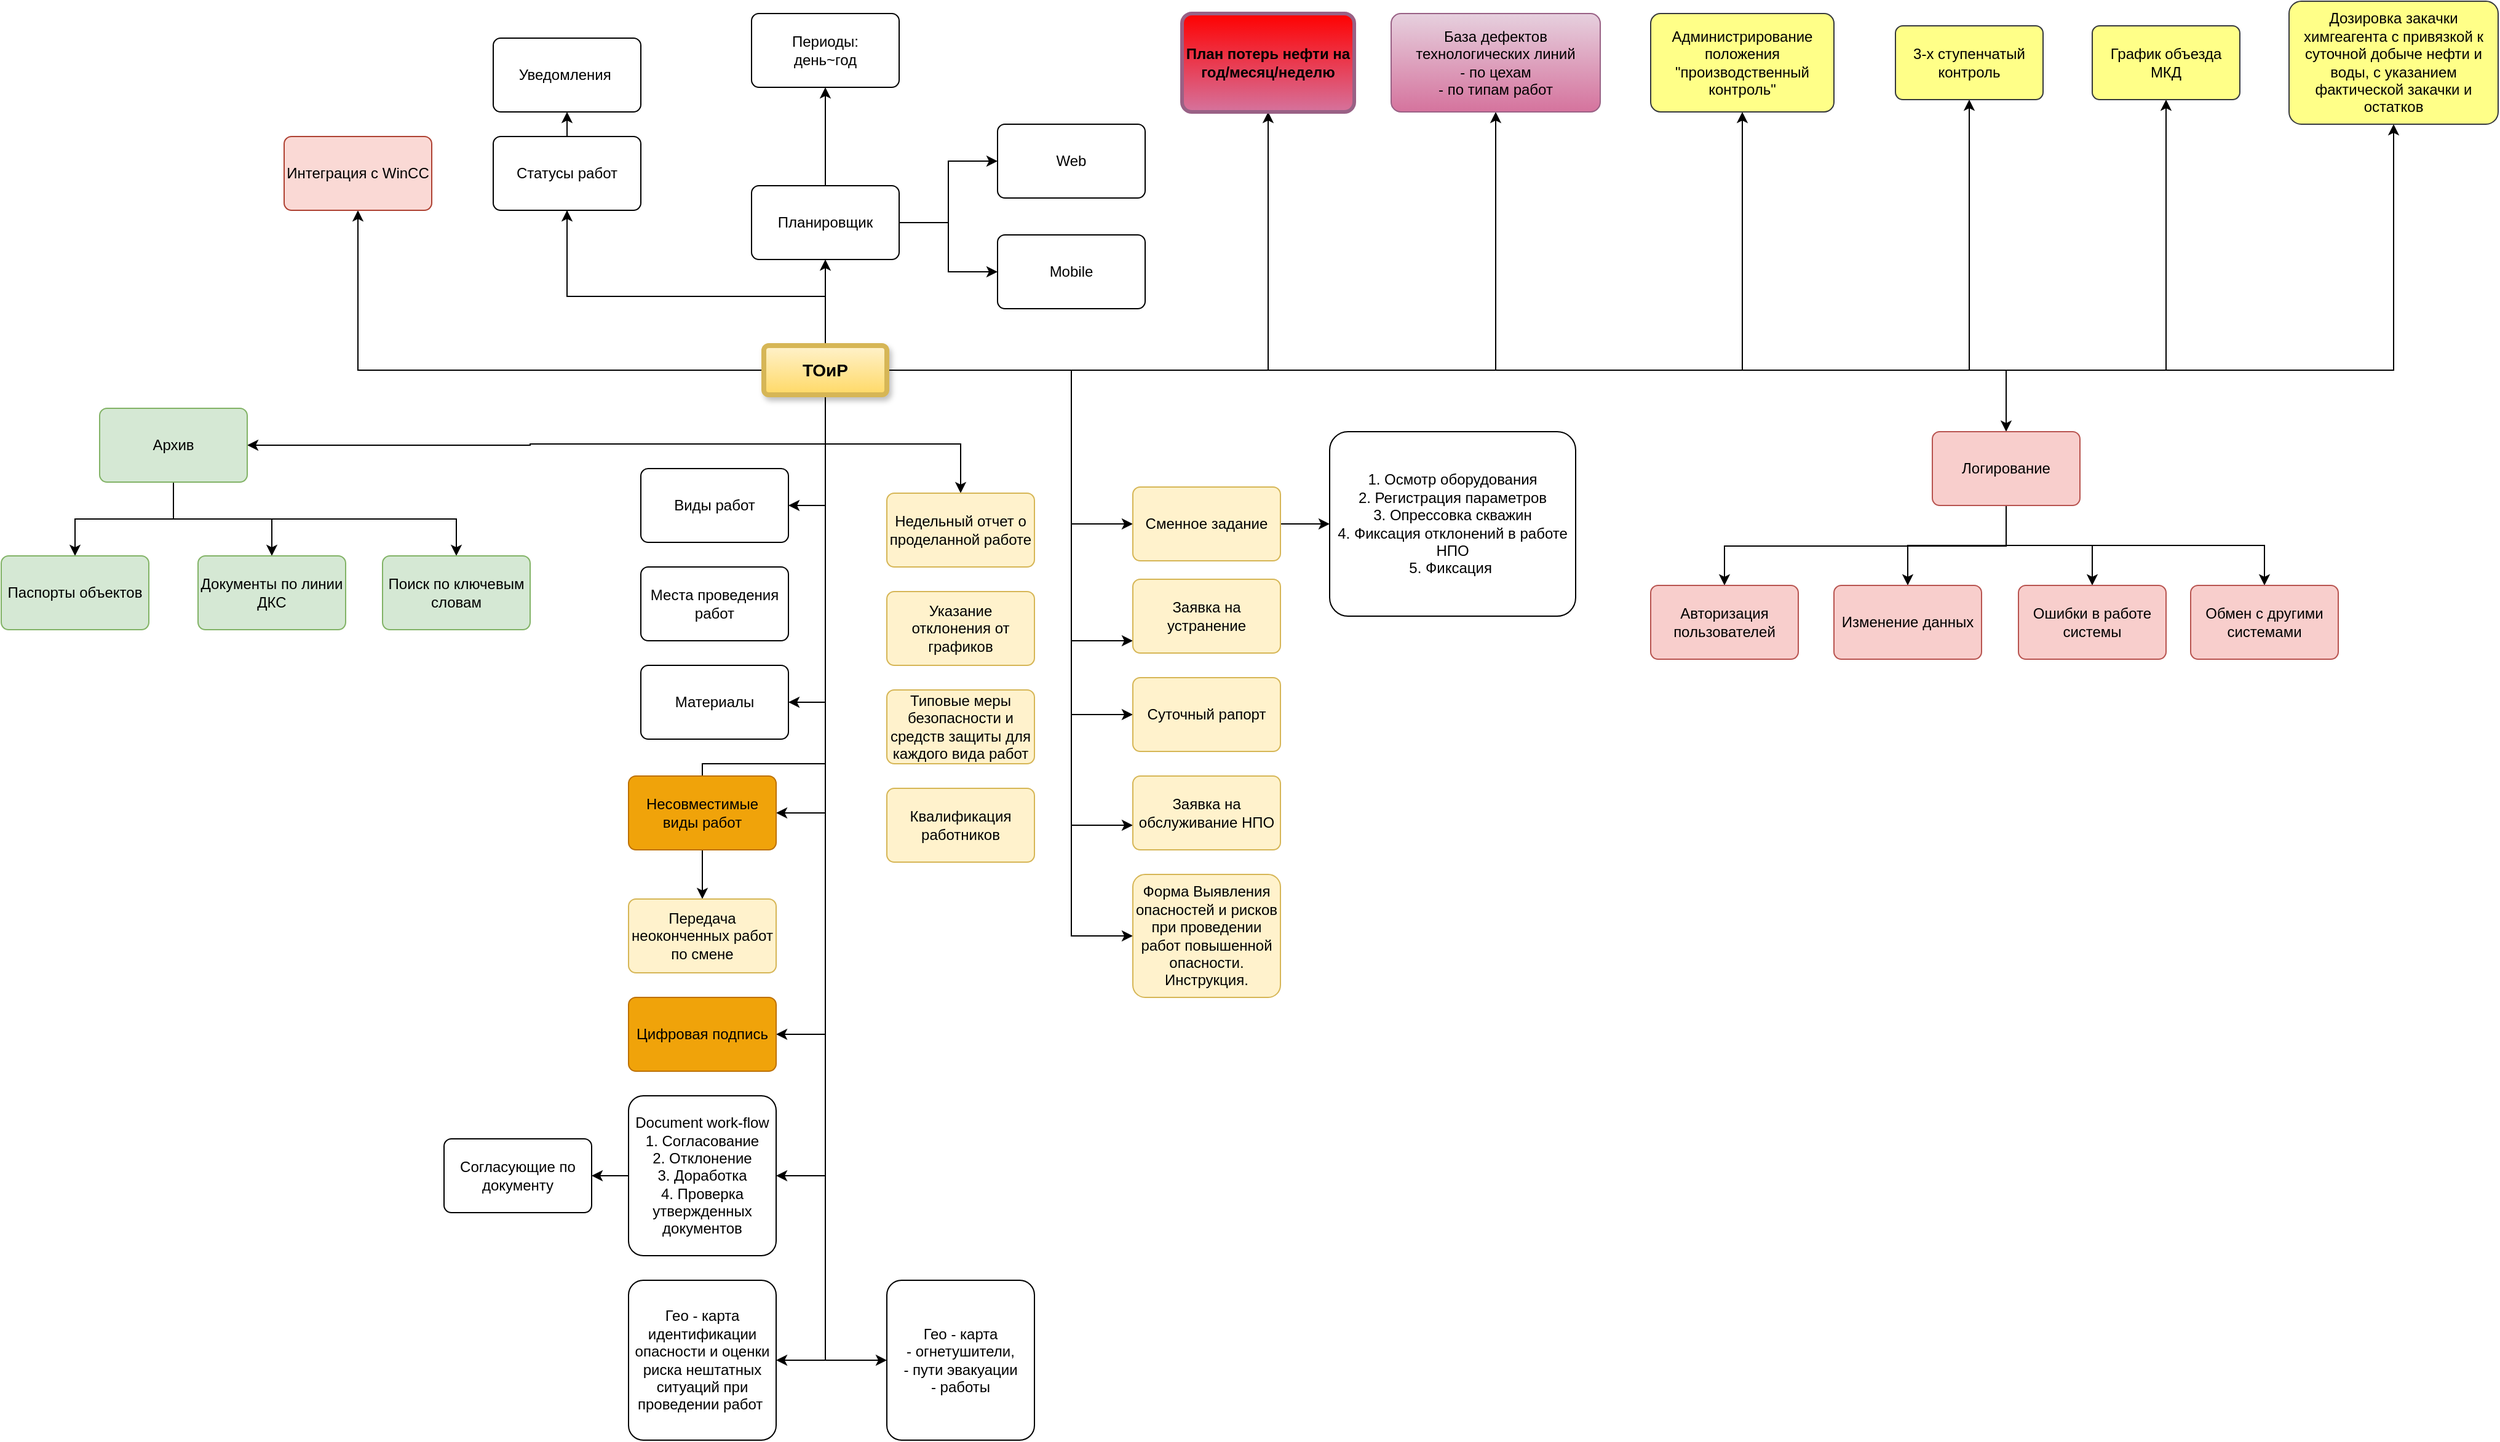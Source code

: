 <mxfile version="20.0.1" type="github">
  <diagram id="qD9cVtpdKziQ_UhONeAe" name="Page-1">
    <mxGraphModel dx="2064" dy="690" grid="1" gridSize="10" guides="1" tooltips="1" connect="1" arrows="1" fold="1" page="1" pageScale="1" pageWidth="827" pageHeight="1169" math="0" shadow="0">
      <root>
        <mxCell id="0" />
        <mxCell id="1" parent="0" />
        <mxCell id="HZPL37ttOVomfuP8rKHR-3" value="" style="edgeStyle=orthogonalEdgeStyle;rounded=0;orthogonalLoop=1;jettySize=auto;html=1;" edge="1" parent="1" source="HZPL37ttOVomfuP8rKHR-1" target="HZPL37ttOVomfuP8rKHR-2">
          <mxGeometry relative="1" as="geometry" />
        </mxCell>
        <mxCell id="HZPL37ttOVomfuP8rKHR-11" value="" style="edgeStyle=orthogonalEdgeStyle;rounded=0;orthogonalLoop=1;jettySize=auto;html=1;" edge="1" parent="1" source="HZPL37ttOVomfuP8rKHR-1" target="HZPL37ttOVomfuP8rKHR-10">
          <mxGeometry relative="1" as="geometry">
            <Array as="points">
              <mxPoint x="450" y="320" />
              <mxPoint x="240" y="320" />
            </Array>
          </mxGeometry>
        </mxCell>
        <mxCell id="HZPL37ttOVomfuP8rKHR-13" value="" style="edgeStyle=orthogonalEdgeStyle;rounded=0;orthogonalLoop=1;jettySize=auto;html=1;" edge="1" parent="1" source="HZPL37ttOVomfuP8rKHR-1" target="HZPL37ttOVomfuP8rKHR-12">
          <mxGeometry relative="1" as="geometry">
            <Array as="points">
              <mxPoint x="450" y="320" />
              <mxPoint x="240" y="320" />
            </Array>
          </mxGeometry>
        </mxCell>
        <mxCell id="HZPL37ttOVomfuP8rKHR-15" value="" style="edgeStyle=orthogonalEdgeStyle;rounded=0;orthogonalLoop=1;jettySize=auto;html=1;" edge="1" parent="1" source="HZPL37ttOVomfuP8rKHR-1" target="HZPL37ttOVomfuP8rKHR-14">
          <mxGeometry relative="1" as="geometry">
            <Array as="points">
              <mxPoint x="650" y="380" />
              <mxPoint x="650" y="505" />
            </Array>
          </mxGeometry>
        </mxCell>
        <mxCell id="HZPL37ttOVomfuP8rKHR-19" value="" style="edgeStyle=orthogonalEdgeStyle;rounded=0;orthogonalLoop=1;jettySize=auto;html=1;" edge="1" parent="1" source="HZPL37ttOVomfuP8rKHR-1" target="HZPL37ttOVomfuP8rKHR-18">
          <mxGeometry relative="1" as="geometry">
            <Array as="points">
              <mxPoint x="650" y="380" />
              <mxPoint x="650" y="600" />
            </Array>
          </mxGeometry>
        </mxCell>
        <mxCell id="HZPL37ttOVomfuP8rKHR-21" value="" style="edgeStyle=orthogonalEdgeStyle;rounded=0;orthogonalLoop=1;jettySize=auto;html=1;" edge="1" parent="1" source="HZPL37ttOVomfuP8rKHR-1" target="HZPL37ttOVomfuP8rKHR-20">
          <mxGeometry relative="1" as="geometry">
            <Array as="points">
              <mxPoint x="650" y="380" />
              <mxPoint x="650" y="660" />
            </Array>
          </mxGeometry>
        </mxCell>
        <mxCell id="HZPL37ttOVomfuP8rKHR-23" value="" style="edgeStyle=orthogonalEdgeStyle;rounded=0;orthogonalLoop=1;jettySize=auto;html=1;" edge="1" parent="1" source="HZPL37ttOVomfuP8rKHR-1" target="HZPL37ttOVomfuP8rKHR-22">
          <mxGeometry relative="1" as="geometry">
            <Array as="points">
              <mxPoint x="650" y="380" />
              <mxPoint x="650" y="750" />
            </Array>
          </mxGeometry>
        </mxCell>
        <mxCell id="HZPL37ttOVomfuP8rKHR-25" value="" style="edgeStyle=orthogonalEdgeStyle;rounded=0;orthogonalLoop=1;jettySize=auto;html=1;" edge="1" parent="1" source="HZPL37ttOVomfuP8rKHR-1" target="HZPL37ttOVomfuP8rKHR-24">
          <mxGeometry relative="1" as="geometry" />
        </mxCell>
        <mxCell id="HZPL37ttOVomfuP8rKHR-27" value="" style="edgeStyle=orthogonalEdgeStyle;rounded=0;orthogonalLoop=1;jettySize=auto;html=1;entryX=1;entryY=0.5;entryDx=0;entryDy=0;" edge="1" parent="1" source="HZPL37ttOVomfuP8rKHR-1" target="HZPL37ttOVomfuP8rKHR-26">
          <mxGeometry relative="1" as="geometry" />
        </mxCell>
        <mxCell id="HZPL37ttOVomfuP8rKHR-29" value="" style="edgeStyle=orthogonalEdgeStyle;rounded=0;orthogonalLoop=1;jettySize=auto;html=1;" edge="1" parent="1" source="HZPL37ttOVomfuP8rKHR-1" target="HZPL37ttOVomfuP8rKHR-28">
          <mxGeometry relative="1" as="geometry">
            <Array as="points">
              <mxPoint x="450" y="700" />
            </Array>
          </mxGeometry>
        </mxCell>
        <mxCell id="HZPL37ttOVomfuP8rKHR-31" value="" style="edgeStyle=orthogonalEdgeStyle;rounded=0;orthogonalLoop=1;jettySize=auto;html=1;" edge="1" parent="1" source="HZPL37ttOVomfuP8rKHR-1" target="HZPL37ttOVomfuP8rKHR-30">
          <mxGeometry relative="1" as="geometry" />
        </mxCell>
        <mxCell id="HZPL37ttOVomfuP8rKHR-33" value="" style="edgeStyle=orthogonalEdgeStyle;rounded=0;orthogonalLoop=1;jettySize=auto;html=1;" edge="1" parent="1" source="HZPL37ttOVomfuP8rKHR-1" target="HZPL37ttOVomfuP8rKHR-32">
          <mxGeometry relative="1" as="geometry" />
        </mxCell>
        <mxCell id="HZPL37ttOVomfuP8rKHR-35" value="" style="edgeStyle=orthogonalEdgeStyle;rounded=0;orthogonalLoop=1;jettySize=auto;html=1;" edge="1" parent="1" source="HZPL37ttOVomfuP8rKHR-1" target="HZPL37ttOVomfuP8rKHR-34">
          <mxGeometry relative="1" as="geometry" />
        </mxCell>
        <mxCell id="HZPL37ttOVomfuP8rKHR-37" value="" style="edgeStyle=orthogonalEdgeStyle;rounded=0;orthogonalLoop=1;jettySize=auto;html=1;" edge="1" parent="1" source="HZPL37ttOVomfuP8rKHR-1" target="HZPL37ttOVomfuP8rKHR-36">
          <mxGeometry relative="1" as="geometry" />
        </mxCell>
        <mxCell id="HZPL37ttOVomfuP8rKHR-39" value="" style="edgeStyle=orthogonalEdgeStyle;rounded=0;orthogonalLoop=1;jettySize=auto;html=1;fontSize=14;" edge="1" parent="1" source="HZPL37ttOVomfuP8rKHR-1" target="HZPL37ttOVomfuP8rKHR-38">
          <mxGeometry relative="1" as="geometry" />
        </mxCell>
        <mxCell id="HZPL37ttOVomfuP8rKHR-41" style="edgeStyle=orthogonalEdgeStyle;rounded=0;orthogonalLoop=1;jettySize=auto;html=1;exitX=1;exitY=0.5;exitDx=0;exitDy=0;fontSize=14;" edge="1" parent="1" source="HZPL37ttOVomfuP8rKHR-1" target="HZPL37ttOVomfuP8rKHR-40">
          <mxGeometry relative="1" as="geometry" />
        </mxCell>
        <mxCell id="HZPL37ttOVomfuP8rKHR-43" style="edgeStyle=orthogonalEdgeStyle;rounded=0;orthogonalLoop=1;jettySize=auto;html=1;exitX=1;exitY=0.5;exitDx=0;exitDy=0;entryX=0.5;entryY=1;entryDx=0;entryDy=0;fontSize=14;" edge="1" parent="1" source="HZPL37ttOVomfuP8rKHR-1" target="HZPL37ttOVomfuP8rKHR-42">
          <mxGeometry relative="1" as="geometry" />
        </mxCell>
        <mxCell id="HZPL37ttOVomfuP8rKHR-46" style="edgeStyle=orthogonalEdgeStyle;rounded=0;orthogonalLoop=1;jettySize=auto;html=1;exitX=0.5;exitY=1;exitDx=0;exitDy=0;fontSize=14;" edge="1" parent="1" source="HZPL37ttOVomfuP8rKHR-1" target="HZPL37ttOVomfuP8rKHR-45">
          <mxGeometry relative="1" as="geometry">
            <Array as="points">
              <mxPoint x="450" y="440" />
              <mxPoint x="210" y="440" />
            </Array>
          </mxGeometry>
        </mxCell>
        <mxCell id="HZPL37ttOVomfuP8rKHR-54" style="edgeStyle=orthogonalEdgeStyle;rounded=0;orthogonalLoop=1;jettySize=auto;html=1;exitX=1;exitY=0.5;exitDx=0;exitDy=0;entryX=0.5;entryY=0;entryDx=0;entryDy=0;fontSize=14;" edge="1" parent="1" source="HZPL37ttOVomfuP8rKHR-1" target="HZPL37ttOVomfuP8rKHR-53">
          <mxGeometry relative="1" as="geometry" />
        </mxCell>
        <mxCell id="HZPL37ttOVomfuP8rKHR-64" style="edgeStyle=orthogonalEdgeStyle;rounded=0;orthogonalLoop=1;jettySize=auto;html=1;exitX=0.5;exitY=1;exitDx=0;exitDy=0;entryX=1;entryY=0.5;entryDx=0;entryDy=0;fontSize=14;" edge="1" parent="1" source="HZPL37ttOVomfuP8rKHR-1" target="HZPL37ttOVomfuP8rKHR-63">
          <mxGeometry relative="1" as="geometry" />
        </mxCell>
        <mxCell id="HZPL37ttOVomfuP8rKHR-67" style="edgeStyle=orthogonalEdgeStyle;rounded=0;orthogonalLoop=1;jettySize=auto;html=1;exitX=0.5;exitY=1;exitDx=0;exitDy=0;entryX=1;entryY=0.5;entryDx=0;entryDy=0;fontSize=14;" edge="1" parent="1" source="HZPL37ttOVomfuP8rKHR-1" target="HZPL37ttOVomfuP8rKHR-66">
          <mxGeometry relative="1" as="geometry" />
        </mxCell>
        <mxCell id="HZPL37ttOVomfuP8rKHR-69" style="edgeStyle=orthogonalEdgeStyle;rounded=0;orthogonalLoop=1;jettySize=auto;html=1;exitX=0.5;exitY=1;exitDx=0;exitDy=0;entryX=1;entryY=0.5;entryDx=0;entryDy=0;fontSize=14;" edge="1" parent="1" source="HZPL37ttOVomfuP8rKHR-1" target="HZPL37ttOVomfuP8rKHR-65">
          <mxGeometry relative="1" as="geometry" />
        </mxCell>
        <mxCell id="HZPL37ttOVomfuP8rKHR-71" style="edgeStyle=orthogonalEdgeStyle;rounded=0;orthogonalLoop=1;jettySize=auto;html=1;exitX=0.5;exitY=1;exitDx=0;exitDy=0;entryX=1;entryY=0.5;entryDx=0;entryDy=0;fontSize=14;" edge="1" parent="1" source="HZPL37ttOVomfuP8rKHR-1" target="HZPL37ttOVomfuP8rKHR-70">
          <mxGeometry relative="1" as="geometry" />
        </mxCell>
        <mxCell id="HZPL37ttOVomfuP8rKHR-73" style="edgeStyle=orthogonalEdgeStyle;rounded=0;orthogonalLoop=1;jettySize=auto;html=1;exitX=0.5;exitY=1;exitDx=0;exitDy=0;entryX=0;entryY=0.5;entryDx=0;entryDy=0;fontSize=14;" edge="1" parent="1" source="HZPL37ttOVomfuP8rKHR-1" target="HZPL37ttOVomfuP8rKHR-72">
          <mxGeometry relative="1" as="geometry" />
        </mxCell>
        <mxCell id="HZPL37ttOVomfuP8rKHR-79" style="edgeStyle=orthogonalEdgeStyle;rounded=0;orthogonalLoop=1;jettySize=auto;html=1;exitX=1;exitY=0.5;exitDx=0;exitDy=0;entryX=0;entryY=0.5;entryDx=0;entryDy=0;fontSize=14;" edge="1" parent="1" source="HZPL37ttOVomfuP8rKHR-1" target="HZPL37ttOVomfuP8rKHR-78">
          <mxGeometry relative="1" as="geometry">
            <Array as="points">
              <mxPoint x="650" y="380" />
              <mxPoint x="650" y="840" />
            </Array>
          </mxGeometry>
        </mxCell>
        <mxCell id="HZPL37ttOVomfuP8rKHR-82" style="edgeStyle=orthogonalEdgeStyle;rounded=0;orthogonalLoop=1;jettySize=auto;html=1;exitX=0.5;exitY=1;exitDx=0;exitDy=0;entryX=1;entryY=0.5;entryDx=0;entryDy=0;fontSize=14;" edge="1" parent="1" source="HZPL37ttOVomfuP8rKHR-1" target="HZPL37ttOVomfuP8rKHR-81">
          <mxGeometry relative="1" as="geometry" />
        </mxCell>
        <mxCell id="HZPL37ttOVomfuP8rKHR-1" value="ТОиР" style="rounded=1;arcSize=10;whiteSpace=wrap;html=1;align=center;fillColor=#fff2cc;strokeColor=#d6b656;fontStyle=1;fontSize=14;strokeWidth=4;gradientColor=#ffd966;glass=0;shadow=1;sketch=0;" vertex="1" parent="1">
          <mxGeometry x="400" y="360" width="100" height="40" as="geometry" />
        </mxCell>
        <mxCell id="HZPL37ttOVomfuP8rKHR-5" value="" style="edgeStyle=orthogonalEdgeStyle;rounded=0;orthogonalLoop=1;jettySize=auto;html=1;" edge="1" parent="1" source="HZPL37ttOVomfuP8rKHR-2" target="HZPL37ttOVomfuP8rKHR-4">
          <mxGeometry relative="1" as="geometry" />
        </mxCell>
        <mxCell id="HZPL37ttOVomfuP8rKHR-7" value="" style="edgeStyle=orthogonalEdgeStyle;rounded=0;orthogonalLoop=1;jettySize=auto;html=1;" edge="1" parent="1" source="HZPL37ttOVomfuP8rKHR-2" target="HZPL37ttOVomfuP8rKHR-6">
          <mxGeometry relative="1" as="geometry" />
        </mxCell>
        <mxCell id="HZPL37ttOVomfuP8rKHR-9" value="" style="edgeStyle=orthogonalEdgeStyle;rounded=0;orthogonalLoop=1;jettySize=auto;html=1;" edge="1" parent="1" source="HZPL37ttOVomfuP8rKHR-2" target="HZPL37ttOVomfuP8rKHR-8">
          <mxGeometry relative="1" as="geometry" />
        </mxCell>
        <mxCell id="HZPL37ttOVomfuP8rKHR-2" value="Планировщик" style="whiteSpace=wrap;html=1;rounded=1;arcSize=10;" vertex="1" parent="1">
          <mxGeometry x="390" y="230" width="120" height="60" as="geometry" />
        </mxCell>
        <mxCell id="HZPL37ttOVomfuP8rKHR-4" value="Web" style="whiteSpace=wrap;html=1;rounded=1;arcSize=10;" vertex="1" parent="1">
          <mxGeometry x="590" y="180" width="120" height="60" as="geometry" />
        </mxCell>
        <mxCell id="HZPL37ttOVomfuP8rKHR-6" value="Mobile" style="whiteSpace=wrap;html=1;rounded=1;arcSize=10;" vertex="1" parent="1">
          <mxGeometry x="590" y="270" width="120" height="60" as="geometry" />
        </mxCell>
        <mxCell id="HZPL37ttOVomfuP8rKHR-8" value="Периоды:&lt;br&gt;день~год" style="whiteSpace=wrap;html=1;rounded=1;arcSize=10;" vertex="1" parent="1">
          <mxGeometry x="390" y="90" width="120" height="60" as="geometry" />
        </mxCell>
        <mxCell id="HZPL37ttOVomfuP8rKHR-10" value="Уведомления&amp;nbsp;" style="whiteSpace=wrap;html=1;rounded=1;arcSize=10;" vertex="1" parent="1">
          <mxGeometry x="180" y="110" width="120" height="60" as="geometry" />
        </mxCell>
        <mxCell id="HZPL37ttOVomfuP8rKHR-12" value="Статусы работ" style="whiteSpace=wrap;html=1;rounded=1;arcSize=10;" vertex="1" parent="1">
          <mxGeometry x="180" y="190" width="120" height="60" as="geometry" />
        </mxCell>
        <mxCell id="HZPL37ttOVomfuP8rKHR-17" value="" style="edgeStyle=orthogonalEdgeStyle;rounded=0;orthogonalLoop=1;jettySize=auto;html=1;" edge="1" parent="1" source="HZPL37ttOVomfuP8rKHR-14" target="HZPL37ttOVomfuP8rKHR-16">
          <mxGeometry relative="1" as="geometry" />
        </mxCell>
        <mxCell id="HZPL37ttOVomfuP8rKHR-14" value="Сменное задание" style="whiteSpace=wrap;html=1;rounded=1;arcSize=10;fillColor=#fff2cc;strokeColor=#d6b656;" vertex="1" parent="1">
          <mxGeometry x="700" y="475" width="120" height="60" as="geometry" />
        </mxCell>
        <mxCell id="HZPL37ttOVomfuP8rKHR-16" value="1. Осмотр оборудования&lt;br&gt;2. Регистрация параметров&lt;br&gt;3. Опрессовка скважин&lt;br&gt;4. Фиксация отклонений в работе НПО&lt;br&gt;5. Фиксация&amp;nbsp;" style="whiteSpace=wrap;html=1;rounded=1;arcSize=10;" vertex="1" parent="1">
          <mxGeometry x="860" y="430" width="200" height="150" as="geometry" />
        </mxCell>
        <mxCell id="HZPL37ttOVomfuP8rKHR-18" value="Заявка на устранение" style="whiteSpace=wrap;html=1;rounded=1;arcSize=10;fillColor=#fff2cc;strokeColor=#d6b656;" vertex="1" parent="1">
          <mxGeometry x="700" y="550" width="120" height="60" as="geometry" />
        </mxCell>
        <mxCell id="HZPL37ttOVomfuP8rKHR-20" value="Суточный рапорт" style="whiteSpace=wrap;html=1;rounded=1;arcSize=10;fillColor=#fff2cc;strokeColor=#d6b656;" vertex="1" parent="1">
          <mxGeometry x="700" y="630" width="120" height="60" as="geometry" />
        </mxCell>
        <mxCell id="HZPL37ttOVomfuP8rKHR-22" value="Заявка на обслуживание НПО" style="whiteSpace=wrap;html=1;rounded=1;arcSize=10;fillColor=#fff2cc;strokeColor=#d6b656;" vertex="1" parent="1">
          <mxGeometry x="700" y="710" width="120" height="60" as="geometry" />
        </mxCell>
        <mxCell id="HZPL37ttOVomfuP8rKHR-24" value="Недельный отчет о проделанной работе" style="whiteSpace=wrap;html=1;rounded=1;arcSize=10;fillColor=#fff2cc;strokeColor=#d6b656;" vertex="1" parent="1">
          <mxGeometry x="500" y="480" width="120" height="60" as="geometry" />
        </mxCell>
        <mxCell id="HZPL37ttOVomfuP8rKHR-26" value="Виды работ" style="whiteSpace=wrap;html=1;rounded=1;arcSize=10;" vertex="1" parent="1">
          <mxGeometry x="300" y="460" width="120" height="60" as="geometry" />
        </mxCell>
        <mxCell id="HZPL37ttOVomfuP8rKHR-28" value="Передача неоконченных работ по смене" style="whiteSpace=wrap;html=1;rounded=1;arcSize=10;fillColor=#fff2cc;strokeColor=#d6b656;" vertex="1" parent="1">
          <mxGeometry x="290" y="810" width="120" height="60" as="geometry" />
        </mxCell>
        <mxCell id="HZPL37ttOVomfuP8rKHR-30" value="Интеграция с WinCC" style="whiteSpace=wrap;html=1;rounded=1;arcSize=10;fillColor=#fad9d5;strokeColor=#ae4132;" vertex="1" parent="1">
          <mxGeometry x="10" y="190" width="120" height="60" as="geometry" />
        </mxCell>
        <mxCell id="HZPL37ttOVomfuP8rKHR-32" value="База дефектов технологических линий&lt;br&gt;- по цехам&lt;br&gt;- по типам работ" style="whiteSpace=wrap;html=1;rounded=1;arcSize=10;fillColor=#e6d0de;gradientColor=#d5739d;strokeColor=#996185;" vertex="1" parent="1">
          <mxGeometry x="910" y="90" width="170" height="80" as="geometry" />
        </mxCell>
        <mxCell id="HZPL37ttOVomfuP8rKHR-34" value="План потерь нефти на год/месяц/неделю" style="whiteSpace=wrap;html=1;rounded=1;arcSize=10;fillColor=#FF0000;gradientColor=#d5739d;strokeColor=#996185;strokeWidth=3;fontStyle=1" vertex="1" parent="1">
          <mxGeometry x="740" y="90" width="140" height="80" as="geometry" />
        </mxCell>
        <mxCell id="HZPL37ttOVomfuP8rKHR-36" value="Администрирование положения &quot;производственный контроль&quot;" style="whiteSpace=wrap;html=1;fillColor=#ffff88;strokeColor=#36393d;rounded=1;arcSize=10;" vertex="1" parent="1">
          <mxGeometry x="1121" y="90" width="149" height="80" as="geometry" />
        </mxCell>
        <mxCell id="HZPL37ttOVomfuP8rKHR-38" value="3-х ступенчатый контроль" style="whiteSpace=wrap;html=1;fillColor=#ffff88;strokeColor=#36393d;rounded=1;arcSize=10;" vertex="1" parent="1">
          <mxGeometry x="1320" y="100" width="120" height="60" as="geometry" />
        </mxCell>
        <mxCell id="HZPL37ttOVomfuP8rKHR-40" value="График объезда МКД" style="whiteSpace=wrap;html=1;fillColor=#ffff88;strokeColor=#36393d;rounded=1;arcSize=10;" vertex="1" parent="1">
          <mxGeometry x="1480" y="100" width="120" height="60" as="geometry" />
        </mxCell>
        <mxCell id="HZPL37ttOVomfuP8rKHR-42" value="Дозировка закачки химгеагента с привязкой к суточной добыче нефти и воды, с указанием фактической закачки и остатков" style="whiteSpace=wrap;html=1;fillColor=#ffff88;strokeColor=#36393d;rounded=1;arcSize=10;" vertex="1" parent="1">
          <mxGeometry x="1640" y="80" width="170" height="100" as="geometry" />
        </mxCell>
        <mxCell id="HZPL37ttOVomfuP8rKHR-44" value="Указание отклонения от графиков" style="whiteSpace=wrap;html=1;fillColor=#fff2cc;strokeColor=#d6b656;rounded=1;arcSize=10;" vertex="1" parent="1">
          <mxGeometry x="500" y="560" width="120" height="60" as="geometry" />
        </mxCell>
        <mxCell id="HZPL37ttOVomfuP8rKHR-48" value="" style="edgeStyle=orthogonalEdgeStyle;rounded=0;orthogonalLoop=1;jettySize=auto;html=1;fontSize=14;" edge="1" parent="1" source="HZPL37ttOVomfuP8rKHR-45" target="HZPL37ttOVomfuP8rKHR-47">
          <mxGeometry relative="1" as="geometry" />
        </mxCell>
        <mxCell id="HZPL37ttOVomfuP8rKHR-50" value="" style="edgeStyle=orthogonalEdgeStyle;rounded=0;orthogonalLoop=1;jettySize=auto;html=1;fontSize=14;" edge="1" parent="1" source="HZPL37ttOVomfuP8rKHR-45" target="HZPL37ttOVomfuP8rKHR-49">
          <mxGeometry relative="1" as="geometry" />
        </mxCell>
        <mxCell id="HZPL37ttOVomfuP8rKHR-52" value="" style="edgeStyle=orthogonalEdgeStyle;rounded=0;orthogonalLoop=1;jettySize=auto;html=1;fontSize=14;" edge="1" parent="1" source="HZPL37ttOVomfuP8rKHR-45" target="HZPL37ttOVomfuP8rKHR-51">
          <mxGeometry relative="1" as="geometry">
            <Array as="points">
              <mxPoint x="-80" y="501" />
              <mxPoint x="150" y="501" />
            </Array>
          </mxGeometry>
        </mxCell>
        <mxCell id="HZPL37ttOVomfuP8rKHR-45" value="Архив" style="whiteSpace=wrap;html=1;rounded=1;arcSize=10;fillColor=#d5e8d4;strokeColor=#82b366;" vertex="1" parent="1">
          <mxGeometry x="-140" y="411" width="120" height="60" as="geometry" />
        </mxCell>
        <mxCell id="HZPL37ttOVomfuP8rKHR-47" value="Паспорты объектов" style="whiteSpace=wrap;html=1;fillColor=#d5e8d4;strokeColor=#82b366;rounded=1;arcSize=10;" vertex="1" parent="1">
          <mxGeometry x="-220" y="531" width="120" height="60" as="geometry" />
        </mxCell>
        <mxCell id="HZPL37ttOVomfuP8rKHR-49" value="Документы по линии ДКС" style="whiteSpace=wrap;html=1;fillColor=#d5e8d4;strokeColor=#82b366;rounded=1;arcSize=10;" vertex="1" parent="1">
          <mxGeometry x="-60" y="531" width="120" height="60" as="geometry" />
        </mxCell>
        <mxCell id="HZPL37ttOVomfuP8rKHR-51" value="Поиск по ключевым словам" style="whiteSpace=wrap;html=1;fillColor=#d5e8d4;strokeColor=#82b366;rounded=1;arcSize=10;" vertex="1" parent="1">
          <mxGeometry x="90" y="531" width="120" height="60" as="geometry" />
        </mxCell>
        <mxCell id="HZPL37ttOVomfuP8rKHR-56" value="" style="edgeStyle=orthogonalEdgeStyle;rounded=0;orthogonalLoop=1;jettySize=auto;html=1;fontSize=14;" edge="1" parent="1" source="HZPL37ttOVomfuP8rKHR-53" target="HZPL37ttOVomfuP8rKHR-55">
          <mxGeometry relative="1" as="geometry">
            <Array as="points">
              <mxPoint x="1410" y="523" />
              <mxPoint x="1181" y="523" />
            </Array>
          </mxGeometry>
        </mxCell>
        <mxCell id="HZPL37ttOVomfuP8rKHR-60" style="edgeStyle=orthogonalEdgeStyle;rounded=0;orthogonalLoop=1;jettySize=auto;html=1;exitX=0.5;exitY=1;exitDx=0;exitDy=0;entryX=0.5;entryY=0;entryDx=0;entryDy=0;fontSize=14;" edge="1" parent="1" source="HZPL37ttOVomfuP8rKHR-53" target="HZPL37ttOVomfuP8rKHR-57">
          <mxGeometry relative="1" as="geometry" />
        </mxCell>
        <mxCell id="HZPL37ttOVomfuP8rKHR-61" style="edgeStyle=orthogonalEdgeStyle;rounded=0;orthogonalLoop=1;jettySize=auto;html=1;exitX=0.5;exitY=1;exitDx=0;exitDy=0;entryX=0.5;entryY=0;entryDx=0;entryDy=0;fontSize=14;" edge="1" parent="1" source="HZPL37ttOVomfuP8rKHR-53" target="HZPL37ttOVomfuP8rKHR-58">
          <mxGeometry relative="1" as="geometry" />
        </mxCell>
        <mxCell id="HZPL37ttOVomfuP8rKHR-62" style="edgeStyle=orthogonalEdgeStyle;rounded=0;orthogonalLoop=1;jettySize=auto;html=1;exitX=0.5;exitY=1;exitDx=0;exitDy=0;fontSize=14;" edge="1" parent="1" source="HZPL37ttOVomfuP8rKHR-53" target="HZPL37ttOVomfuP8rKHR-59">
          <mxGeometry relative="1" as="geometry" />
        </mxCell>
        <mxCell id="HZPL37ttOVomfuP8rKHR-53" value="Логирование" style="whiteSpace=wrap;html=1;rounded=1;arcSize=10;fillColor=#f8cecc;strokeColor=#b85450;" vertex="1" parent="1">
          <mxGeometry x="1350" y="430" width="120" height="60" as="geometry" />
        </mxCell>
        <mxCell id="HZPL37ttOVomfuP8rKHR-55" value="Авторизация пользователей" style="whiteSpace=wrap;html=1;fillColor=#f8cecc;strokeColor=#b85450;rounded=1;arcSize=10;" vertex="1" parent="1">
          <mxGeometry x="1121" y="555" width="120" height="60" as="geometry" />
        </mxCell>
        <mxCell id="HZPL37ttOVomfuP8rKHR-57" value="Изменение данных" style="whiteSpace=wrap;html=1;fillColor=#f8cecc;strokeColor=#b85450;rounded=1;arcSize=10;" vertex="1" parent="1">
          <mxGeometry x="1270" y="555" width="120" height="60" as="geometry" />
        </mxCell>
        <mxCell id="HZPL37ttOVomfuP8rKHR-58" value="Ошибки в работе системы" style="whiteSpace=wrap;html=1;fillColor=#f8cecc;strokeColor=#b85450;rounded=1;arcSize=10;" vertex="1" parent="1">
          <mxGeometry x="1420" y="555" width="120" height="60" as="geometry" />
        </mxCell>
        <mxCell id="HZPL37ttOVomfuP8rKHR-59" value="Обмен с другими системами" style="whiteSpace=wrap;html=1;fillColor=#f8cecc;strokeColor=#b85450;rounded=1;arcSize=10;" vertex="1" parent="1">
          <mxGeometry x="1560" y="555" width="120" height="60" as="geometry" />
        </mxCell>
        <mxCell id="HZPL37ttOVomfuP8rKHR-63" value="Цифровая подпись" style="whiteSpace=wrap;html=1;rounded=1;arcSize=10;fillColor=#f0a30a;fontColor=#000000;strokeColor=#BD7000;" vertex="1" parent="1">
          <mxGeometry x="290" y="890" width="120" height="60" as="geometry" />
        </mxCell>
        <mxCell id="HZPL37ttOVomfuP8rKHR-77" style="edgeStyle=orthogonalEdgeStyle;rounded=0;orthogonalLoop=1;jettySize=auto;html=1;exitX=0;exitY=0.5;exitDx=0;exitDy=0;entryX=1;entryY=0.5;entryDx=0;entryDy=0;fontSize=14;" edge="1" parent="1" source="HZPL37ttOVomfuP8rKHR-65" target="HZPL37ttOVomfuP8rKHR-76">
          <mxGeometry relative="1" as="geometry" />
        </mxCell>
        <mxCell id="HZPL37ttOVomfuP8rKHR-65" value="Document work-flow&lt;br&gt;1. Согласование&lt;br&gt;2. Отклонение&lt;br&gt;3. Доработка&lt;br&gt;4. Проверка утвержденных документов" style="whiteSpace=wrap;html=1;rounded=1;arcSize=10;" vertex="1" parent="1">
          <mxGeometry x="290" y="970" width="120" height="130" as="geometry" />
        </mxCell>
        <mxCell id="HZPL37ttOVomfuP8rKHR-66" value="Несовместимые виды работ" style="whiteSpace=wrap;html=1;rounded=1;arcSize=10;fillColor=#f0a30a;fontColor=#000000;strokeColor=#BD7000;" vertex="1" parent="1">
          <mxGeometry x="290" y="710" width="120" height="60" as="geometry" />
        </mxCell>
        <mxCell id="HZPL37ttOVomfuP8rKHR-70" value="Гео - карта идентификации опасности и оценки риска нештатных ситуаций при проведении работ&amp;nbsp;" style="whiteSpace=wrap;html=1;rounded=1;arcSize=10;" vertex="1" parent="1">
          <mxGeometry x="290" y="1120" width="120" height="130" as="geometry" />
        </mxCell>
        <mxCell id="HZPL37ttOVomfuP8rKHR-72" value="Гео - карта &lt;br&gt;- огнетушители, &lt;br&gt;- пути эвакуации&lt;br&gt;- работы" style="whiteSpace=wrap;html=1;rounded=1;arcSize=10;" vertex="1" parent="1">
          <mxGeometry x="500" y="1120" width="120" height="130" as="geometry" />
        </mxCell>
        <mxCell id="HZPL37ttOVomfuP8rKHR-74" value="Типовые меры безопасности и средств защиты для каждого вида работ" style="whiteSpace=wrap;html=1;rounded=1;arcSize=10;fillColor=#fff2cc;strokeColor=#d6b656;" vertex="1" parent="1">
          <mxGeometry x="500" y="640" width="120" height="60" as="geometry" />
        </mxCell>
        <mxCell id="HZPL37ttOVomfuP8rKHR-75" value="Квалификация работников" style="whiteSpace=wrap;html=1;rounded=1;arcSize=10;fillColor=#fff2cc;strokeColor=#d6b656;" vertex="1" parent="1">
          <mxGeometry x="500" y="720" width="120" height="60" as="geometry" />
        </mxCell>
        <mxCell id="HZPL37ttOVomfuP8rKHR-76" value="Согласующие по документу" style="whiteSpace=wrap;html=1;rounded=1;arcSize=10;" vertex="1" parent="1">
          <mxGeometry x="140" y="1005" width="120" height="60" as="geometry" />
        </mxCell>
        <mxCell id="HZPL37ttOVomfuP8rKHR-78" value="Форма Выявления опасностей и рисков при проведении работ повышенной опасности.&lt;br&gt;Инструкция." style="whiteSpace=wrap;html=1;rounded=1;arcSize=10;fillColor=#fff2cc;strokeColor=#d6b656;" vertex="1" parent="1">
          <mxGeometry x="700" y="790" width="120" height="100" as="geometry" />
        </mxCell>
        <mxCell id="HZPL37ttOVomfuP8rKHR-80" value="Места проведения работ" style="whiteSpace=wrap;html=1;rounded=1;arcSize=10;" vertex="1" parent="1">
          <mxGeometry x="300" y="540" width="120" height="60" as="geometry" />
        </mxCell>
        <mxCell id="HZPL37ttOVomfuP8rKHR-81" value="Материалы" style="whiteSpace=wrap;html=1;rounded=1;arcSize=10;" vertex="1" parent="1">
          <mxGeometry x="300" y="620" width="120" height="60" as="geometry" />
        </mxCell>
      </root>
    </mxGraphModel>
  </diagram>
</mxfile>
